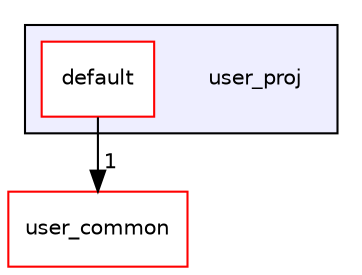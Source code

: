 digraph "user_proj" {
  compound=true
  node [ fontsize="10", fontname="Helvetica"];
  edge [ labelfontsize="10", labelfontname="Helvetica"];
  subgraph clusterdir_917e382b2acb853f1ccc58b2793ae86b {
    graph [ bgcolor="#eeeeff", pencolor="black", label="" URL="dir_917e382b2acb853f1ccc58b2793ae86b.html"];
    dir_917e382b2acb853f1ccc58b2793ae86b [shape=plaintext label="user_proj"];
    dir_ce8d0bdd505a18234edcaf1fa397eafb [shape=box label="default" color="red" fillcolor="white" style="filled" URL="dir_ce8d0bdd505a18234edcaf1fa397eafb.html"];
  }
  dir_3a5750680ef3b28b662cb739d8664c22 [shape=box label="user_common" fillcolor="white" style="filled" color="red" URL="dir_3a5750680ef3b28b662cb739d8664c22.html"];
  dir_ce8d0bdd505a18234edcaf1fa397eafb->dir_3a5750680ef3b28b662cb739d8664c22 [headlabel="1", labeldistance=1.5 headhref="dir_000007_000003.html"];
}
